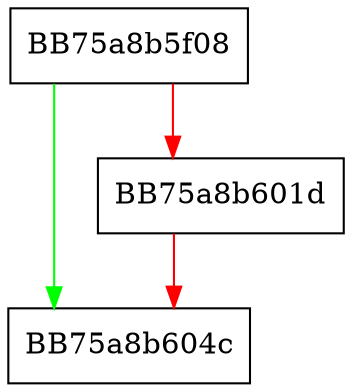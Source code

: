 digraph _Pretty_message {
  node [shape="box"];
  graph [splines=ortho];
  BB75a8b5f08 -> BB75a8b604c [color="green"];
  BB75a8b5f08 -> BB75a8b601d [color="red"];
  BB75a8b601d -> BB75a8b604c [color="red"];
}
